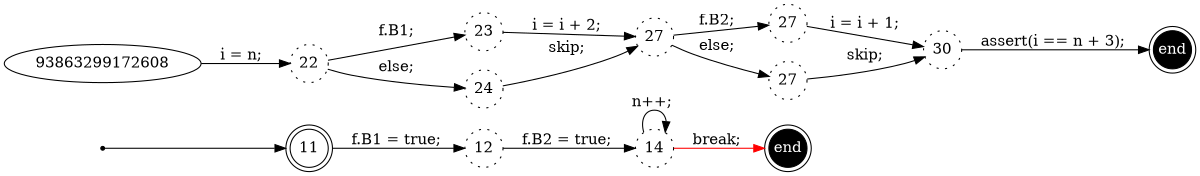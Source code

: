 digraph finite_state_machine {
	rankdir=LR
	size="8,5"
	93863299180128 [label = 11, shape = doublecircle, fixedsize = true]; 
	s93863299180128 [shape = point];
	e93863299171808 [shape = doublecircle, fixedsize = true, style = filled, fillcolor = black, fontcolor = white,  label = end];
	e93863299175792 [shape = doublecircle, fixedsize = true, style = filled, fillcolor = black, fontcolor = white,  label = end];
	 93863299171728 [label = 12, shape = circle, fixedsize = true , style = dotted];
	 93863299171808 [label = 14, shape = circle, fixedsize = true , style = dotted];
	 93863299172928 [label = 22, shape = circle, fixedsize = true , style = dotted];
	 93863299173728 [label = 23, shape = circle, fixedsize = true , style = dotted];
	 93863299174448 [label = 24, shape = circle, fixedsize = true , style = dotted];
	 93863299174240 [label = 27, shape = circle, fixedsize = true , style = dotted];
	 93863299175280 [label = 27, shape = circle, fixedsize = true , style = dotted];
	 93863299176000 [label = 27, shape = circle, fixedsize = true , style = dotted];
	 93863299175792 [label = 30, shape = circle, fixedsize = true , style = dotted];
	s93863299180128 -> 93863299180128;
	93863299180128 -> 93863299171728 [ label = "f.B1 = true; "];
	93863299171728 -> 93863299171808 [ label = "f.B2 = true; "];
	93863299171808 -> e93863299171808 [color = red, label = "break; "];
	93863299171808 -> 93863299171808 [ label = "n++; "];
	93863299172608 -> 93863299172928 [ label = "i = n; "];
	93863299172928 -> 93863299173728 [ label = "f.B1; "];
	93863299173728 -> 93863299174240 [ label = "i = i + 2; "];
	93863299172928 -> 93863299174448 [ label = "else; "];
	93863299174448 -> 93863299174240 [ label = "skip; "];
	93863299174240 -> 93863299175280 [ label = "f.B2; "];
	93863299175280 -> 93863299175792 [ label = "i = i + 1; "];
	93863299174240 -> 93863299176000 [ label = "else; "];
	93863299176000 -> 93863299175792 [ label = "skip; "];
	93863299175792 -> e93863299175792 [ label = "assert(i == n + 3); "];
}